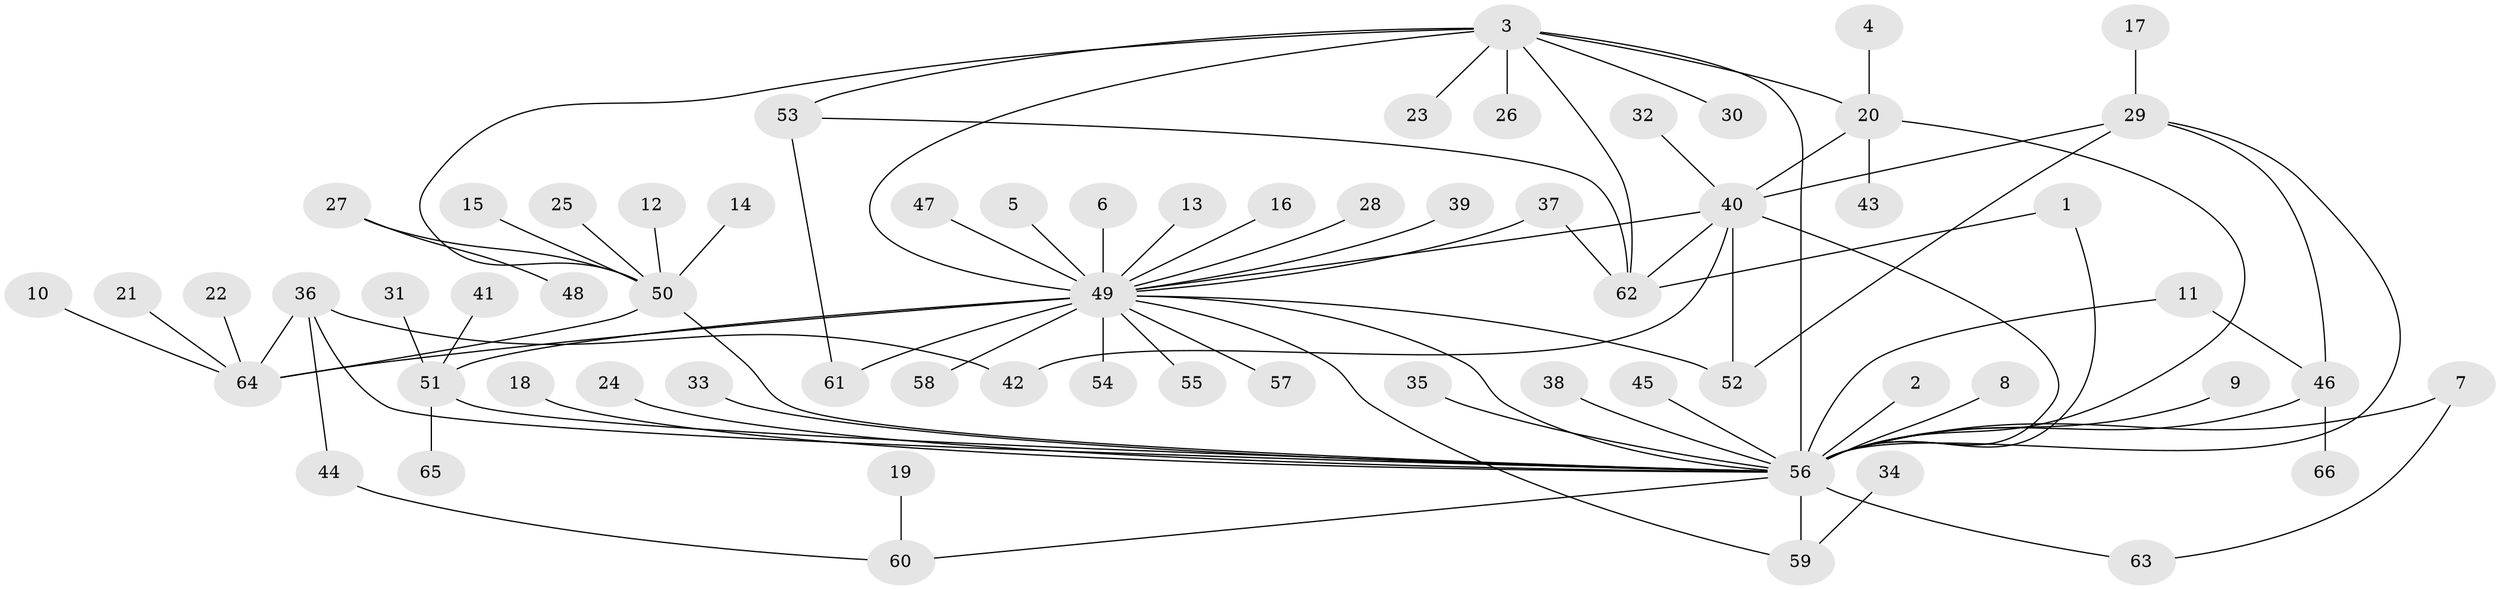 // original degree distribution, {24: 0.007692307692307693, 4: 0.038461538461538464, 10: 0.007692307692307693, 2: 0.2230769230769231, 12: 0.007692307692307693, 5: 0.046153846153846156, 7: 0.023076923076923078, 3: 0.1076923076923077, 26: 0.007692307692307693, 1: 0.5153846153846153, 6: 0.007692307692307693, 8: 0.007692307692307693}
// Generated by graph-tools (version 1.1) at 2025/49/03/09/25 03:49:48]
// undirected, 66 vertices, 87 edges
graph export_dot {
graph [start="1"]
  node [color=gray90,style=filled];
  1;
  2;
  3;
  4;
  5;
  6;
  7;
  8;
  9;
  10;
  11;
  12;
  13;
  14;
  15;
  16;
  17;
  18;
  19;
  20;
  21;
  22;
  23;
  24;
  25;
  26;
  27;
  28;
  29;
  30;
  31;
  32;
  33;
  34;
  35;
  36;
  37;
  38;
  39;
  40;
  41;
  42;
  43;
  44;
  45;
  46;
  47;
  48;
  49;
  50;
  51;
  52;
  53;
  54;
  55;
  56;
  57;
  58;
  59;
  60;
  61;
  62;
  63;
  64;
  65;
  66;
  1 -- 56 [weight=1.0];
  1 -- 62 [weight=1.0];
  2 -- 56 [weight=1.0];
  3 -- 20 [weight=1.0];
  3 -- 23 [weight=1.0];
  3 -- 26 [weight=1.0];
  3 -- 30 [weight=1.0];
  3 -- 49 [weight=3.0];
  3 -- 50 [weight=1.0];
  3 -- 53 [weight=2.0];
  3 -- 56 [weight=3.0];
  3 -- 62 [weight=2.0];
  4 -- 20 [weight=1.0];
  5 -- 49 [weight=1.0];
  6 -- 49 [weight=1.0];
  7 -- 56 [weight=1.0];
  7 -- 63 [weight=1.0];
  8 -- 56 [weight=1.0];
  9 -- 56 [weight=1.0];
  10 -- 64 [weight=1.0];
  11 -- 46 [weight=1.0];
  11 -- 56 [weight=1.0];
  12 -- 50 [weight=1.0];
  13 -- 49 [weight=1.0];
  14 -- 50 [weight=1.0];
  15 -- 50 [weight=1.0];
  16 -- 49 [weight=1.0];
  17 -- 29 [weight=1.0];
  18 -- 56 [weight=1.0];
  19 -- 60 [weight=1.0];
  20 -- 40 [weight=1.0];
  20 -- 43 [weight=1.0];
  20 -- 56 [weight=1.0];
  21 -- 64 [weight=1.0];
  22 -- 64 [weight=1.0];
  24 -- 56 [weight=1.0];
  25 -- 50 [weight=1.0];
  27 -- 48 [weight=1.0];
  27 -- 50 [weight=1.0];
  28 -- 49 [weight=1.0];
  29 -- 40 [weight=1.0];
  29 -- 46 [weight=1.0];
  29 -- 52 [weight=1.0];
  29 -- 56 [weight=1.0];
  31 -- 51 [weight=1.0];
  32 -- 40 [weight=1.0];
  33 -- 56 [weight=1.0];
  34 -- 59 [weight=1.0];
  35 -- 56 [weight=1.0];
  36 -- 42 [weight=1.0];
  36 -- 44 [weight=1.0];
  36 -- 56 [weight=1.0];
  36 -- 64 [weight=1.0];
  37 -- 49 [weight=1.0];
  37 -- 62 [weight=1.0];
  38 -- 56 [weight=1.0];
  39 -- 49 [weight=1.0];
  40 -- 42 [weight=1.0];
  40 -- 49 [weight=1.0];
  40 -- 52 [weight=1.0];
  40 -- 56 [weight=1.0];
  40 -- 62 [weight=1.0];
  41 -- 51 [weight=1.0];
  44 -- 60 [weight=1.0];
  45 -- 56 [weight=1.0];
  46 -- 56 [weight=1.0];
  46 -- 66 [weight=1.0];
  47 -- 49 [weight=1.0];
  49 -- 51 [weight=1.0];
  49 -- 52 [weight=1.0];
  49 -- 54 [weight=1.0];
  49 -- 55 [weight=1.0];
  49 -- 56 [weight=1.0];
  49 -- 57 [weight=1.0];
  49 -- 58 [weight=1.0];
  49 -- 59 [weight=1.0];
  49 -- 61 [weight=1.0];
  49 -- 64 [weight=2.0];
  50 -- 56 [weight=1.0];
  50 -- 64 [weight=1.0];
  51 -- 56 [weight=1.0];
  51 -- 65 [weight=1.0];
  53 -- 61 [weight=1.0];
  53 -- 62 [weight=1.0];
  56 -- 59 [weight=2.0];
  56 -- 60 [weight=1.0];
  56 -- 63 [weight=1.0];
}
